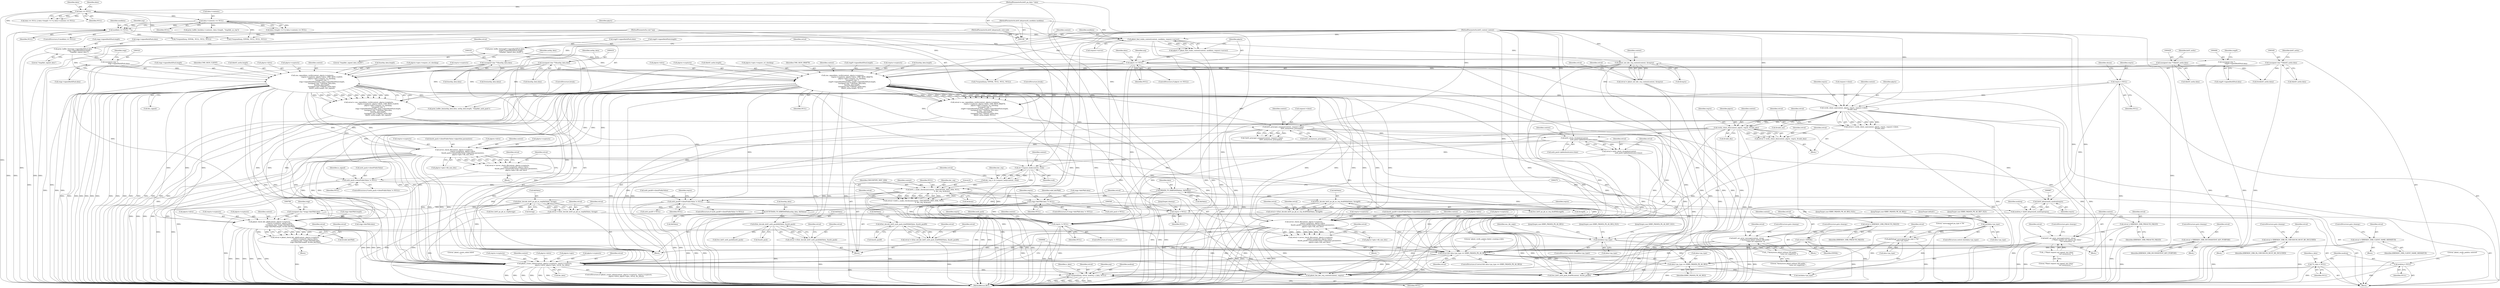 digraph "0_krb5_e3b5a5e5267818c97750b266df50b6a3d4649604_1@pointer" {
"1000947" [label="(Call,(*respond)(arg, retval, modreq, e_data, NULL))"];
"1000118" [label="(MethodParameterIn,void *arg)"];
"1000885" [label="(Call,pkinit_create_edata(context, plgctx->cryptoctx, reqctx->cryptoctx,\n                                plgctx->idctx, plgctx->opts, retval, &e_data))"];
"1000485" [label="(Call,verify_client_eku(context, plgctx, reqctx, &valid_eku))"];
"1000460" [label="(Call,verify_client_san(context, plgctx, reqctx, request->client,\n                                   &valid_san))"];
"1000388" [label="(Call,cms_signeddata_verify(context, plgctx->cryptoctx,\n                                       reqctx->cryptoctx, plgctx->idctx, CMS_SIGN_DRAFT9,\n                                       plgctx->opts->require_crl_checking,\n                                       (unsigned char *)\n                                       reqp9->signedAuthPack.data, reqp9->signedAuthPack.length,\n                                       (unsigned char **)&authp_data.data,\n                                       &authp_data.length,\n                                       (unsigned char **)&krb5_authz.data,\n                                       &krb5_authz.length, NULL))"];
"1000250" [label="(Call,pkinit_init_kdc_req_context(context, &reqctx))"];
"1000222" [label="(Call,pkinit_find_realm_context(context, moddata, request->server))"];
"1000109" [label="(MethodParameterIn,krb5_context context)"];
"1000209" [label="(Call,moddata == NULL)"];
"1000116" [label="(MethodParameterIn,krb5_kdcpreauth_moddata moddata)"];
"1000186" [label="(Call,data == NULL)"];
"1000113" [label="(MethodParameterIn,krb5_pa_data * data)"];
"1000195" [label="(Call,data->contents == NULL)"];
"1000405" [label="(Call,(unsigned char *)\n                                       reqp9->signedAuthPack.data)"];
"1000374" [label="(Call,print_buffer_bin(reqp9->signedAuthPack.data,\n                         reqp9->signedAuthPack.length,\n                         \"/tmp/kdc_signed_data_draft9\"))"];
"1000417" [label="(Call,(unsigned char **)&authp_data.data)"];
"1000427" [label="(Call,(unsigned char **)&krb5_authz.data)"];
"1000229" [label="(Call,plgctx == NULL)"];
"1000220" [label="(Call,plgctx = pkinit_find_realm_context(context, moddata, request->server))"];
"1000305" [label="(Call,cms_signeddata_verify(context, plgctx->cryptoctx,\n                                       reqctx->cryptoctx, plgctx->idctx, CMS_SIGN_CLIENT,\n                                       plgctx->opts->require_crl_checking,\n                                       (unsigned char *)\n                                       reqp->signedAuthPack.data, reqp->signedAuthPack.length,\n                                       (unsigned char **)&authp_data.data,\n                                       &authp_data.length,\n                                       (unsigned char **)&krb5_authz.data,\n                                       &krb5_authz.length, &is_signed))"];
"1000322" [label="(Call,(unsigned char *)\n                                       reqp->signedAuthPack.data)"];
"1000291" [label="(Call,print_buffer_bin(reqp->signedAuthPack.data,\n                         reqp->signedAuthPack.length,\n                         \"/tmp/kdc_signed_data\"))"];
"1000334" [label="(Call,(unsigned char **)&authp_data.data)"];
"1000344" [label="(Call,(unsigned char **)&krb5_authz.data)"];
"1000151" [label="(Call,reqctx = NULL)"];
"1000754" [label="(Call,pkinit_check_kdc_pkid(context, plgctx->cryptoctx,\n                                           reqctx->cryptoctx, plgctx->idctx,\n                                           (unsigned char *)reqp->kdcPkId.data,\n                                           reqp->kdcPkId.length, &valid_kdcPkId))"];
"1000631" [label="(Call,krb5_c_make_checksum(context, CKSUMTYPE_NIST_SHA, NULL,\n                                      0, der_req, &cksum))"];
"1000626" [label="(Call,cb->request_body(context, rock))"];
"1000561" [label="(Call,krb5_check_clockskew(context,\n                                      auth_pack->pkAuthenticator.ctime))"];
"1000509" [label="(Call,krb5_principal_compare(context, request->client,\n                                    krb5_anonymous_principal()))"];
"1000580" [label="(Call,server_check_dh(context, plgctx->cryptoctx,\n                                     reqctx->cryptoctx, plgctx->idctx,\n                                     &auth_pack->clientPublicValue->algorithm.parameters,\n                                     plgctx->opts->dh_min_bits))"];
"1000115" [label="(MethodParameterIn,krb5_kdcpreauth_rock rock)"];
"1000572" [label="(Call,auth_pack->clientPublicValue != NULL)"];
"1000624" [label="(Call,der_req = cb->request_body(context, rock))"];
"1000765" [label="(Call,(unsigned char *)reqp->kdcPkId.data)"];
"1000740" [label="(Call,reqp->kdcPkId.data != NULL)"];
"1000618" [label="(Call,krb5_set_error_message(context, retval,\n                                   _(\"Anonymous pkinit without DH public \"\n                                     \"value not supported.\")))"];
"1000615" [label="(Call,retval = KRB5KDC_ERR_PREAUTH_FAILED)"];
"1000621" [label="(Call,_(\"Anonymous pkinit without DH public \"\n                                     \"value not supported.\"))"];
"1000820" [label="(Call,server_check_dh(context, plgctx->cryptoctx,\n                                     reqctx->cryptoctx, plgctx->idctx,\n                                     &auth_pack9->clientPublicValue->algorithm.parameters,\n                                     plgctx->opts->dh_min_bits))"];
"1000519" [label="(Call,krb5_set_error_message(context, retval,\n                                   _(\"Pkinit request not signed, but client \"\n                                     \"not anonymous.\")))"];
"1000516" [label="(Call,retval = KRB5KDC_ERR_PREAUTH_FAILED)"];
"1000522" [label="(Call,_(\"Pkinit request not signed, but client \"\n                                     \"not anonymous.\"))"];
"1000874" [label="(Call,retval && data->pa_type == KRB5_PADATA_PK_AS_REQ)"];
"1000578" [label="(Call,retval = server_check_dh(context, plgctx->cryptoctx,\n                                     reqctx->cryptoctx, plgctx->idctx,\n                                     &auth_pack->clientPublicValue->algorithm.parameters,\n                                     plgctx->opts->dh_min_bits))"];
"1000629" [label="(Call,retval = krb5_c_make_checksum(context, CKSUMTYPE_NIST_SHA, NULL,\n                                      0, der_req, &cksum))"];
"1000559" [label="(Call,retval = krb5_check_clockskew(context,\n                                      auth_pack->pkAuthenticator.ctime))"];
"1000458" [label="(Call,retval = verify_client_san(context, plgctx, reqctx, request->client,\n                                   &valid_san))"];
"1000303" [label="(Call,retval = cms_signeddata_verify(context, plgctx->cryptoctx,\n                                       reqctx->cryptoctx, plgctx->idctx, CMS_SIGN_CLIENT,\n                                       plgctx->opts->require_crl_checking,\n                                       (unsigned char *)\n                                       reqp->signedAuthPack.data, reqp->signedAuthPack.length,\n                                       (unsigned char **)&authp_data.data,\n                                       &authp_data.length,\n                                       (unsigned char **)&krb5_authz.data,\n                                       &krb5_authz.length, &is_signed))"];
"1000752" [label="(Call,retval = pkinit_check_kdc_pkid(context, plgctx->cryptoctx,\n                                           reqctx->cryptoctx, plgctx->idctx,\n                                           (unsigned char *)reqp->kdcPkId.data,\n                                           reqp->kdcPkId.length, &valid_kdcPkId))"];
"1000501" [label="(Call,retval = KRB5KDC_ERR_INCONSISTENT_KEY_PURPOSE)"];
"1000546" [label="(Call,retval = k5int_decode_krb5_auth_pack(&k5data, &auth_pack))"];
"1000548" [label="(Call,k5int_decode_krb5_auth_pack(&k5data, &auth_pack))"];
"1000533" [label="(Call,OCTETDATA_TO_KRB5DATA(&authp_data, &k5data))"];
"1000363" [label="(Call,k5int_decode_krb5_pa_pk_as_req_draft9(&k5data, &reqp9))"];
"1000264" [label="(Call,PADATA_TO_KRB5DATA(data, &k5data))"];
"1000280" [label="(Call,k5int_decode_krb5_pa_pk_as_req(&k5data, &reqp))"];
"1000735" [label="(Call,retval = KRB5KDC_ERR_PA_CHECKSUM_MUST_BE_INCLUDED)"];
"1000278" [label="(Call,retval = k5int_decode_krb5_pa_pk_as_req(&k5data, &reqp))"];
"1000483" [label="(Call,retval = verify_client_eku(context, plgctx, reqctx, &valid_eku))"];
"1000445" [label="(Call,retval = EINVAL)"];
"1000798" [label="(Call,retval = k5int_decode_krb5_auth_pack_draft9(&k5data, &auth_pack9))"];
"1000800" [label="(Call,k5int_decode_krb5_auth_pack_draft9(&k5data, &auth_pack9))"];
"1000386" [label="(Call,retval = cms_signeddata_verify(context, plgctx->cryptoctx,\n                                       reqctx->cryptoctx, plgctx->idctx, CMS_SIGN_DRAFT9,\n                                       plgctx->opts->require_crl_checking,\n                                       (unsigned char *)\n                                       reqp9->signedAuthPack.data, reqp9->signedAuthPack.length,\n                                       (unsigned char **)&authp_data.data,\n                                       &authp_data.length,\n                                       (unsigned char **)&krb5_authz.data,\n                                       &krb5_authz.length, NULL))"];
"1000479" [label="(Call,retval = KRB5KDC_ERR_CLIENT_NAME_MISMATCH)"];
"1000818" [label="(Call,retval = server_check_dh(context, plgctx->cryptoctx,\n                                     reqctx->cryptoctx, plgctx->idctx,\n                                     &auth_pack9->clientPublicValue->algorithm.parameters,\n                                     plgctx->opts->dh_min_bits))"];
"1000361" [label="(Call,retval = k5int_decode_krb5_pa_pk_as_req_draft9(&k5data, &reqp9))"];
"1000248" [label="(Call,retval = pkinit_init_kdc_req_context(context, &reqctx))"];
"1000876" [label="(Call,data->pa_type == KRB5_PADATA_PK_AS_REQ)"];
"1000440" [label="(Call,pkiDebug(\"unrecognized pa_type = %d\n\", data->pa_type))"];
"1000269" [label="(Call,(int)data->pa_type)"];
"1000539" [label="(Call,(int)data->pa_type)"];
"1000864" [label="(Call,modreq = (krb5_kdcpreauth_modreq)reqctx)"];
"1000866" [label="(Call,(krb5_kdcpreauth_modreq)reqctx)"];
"1000179" [label="(Call,modreq = NULL)"];
"1000175" [label="(Call,**e_data = NULL)"];
"1000934" [label="(Call,reqctx != NULL)"];
"1000869" [label="(Call,reqctx = NULL)"];
"1000812" [label="(Call,auth_pack9->clientPublicValue != NULL)"];
"1000249" [label="(Identifier,retval)"];
"1000460" [label="(Call,verify_client_san(context, plgctx, reqctx, request->client,\n                                   &valid_san))"];
"1000516" [label="(Call,retval = KRB5KDC_ERR_PREAUTH_FAILED)"];
"1000265" [label="(Identifier,data)"];
"1000912" [label="(Call,free_krb5_pa_pk_as_req(&reqp))"];
"1000861" [label="(Identifier,enc_tkt_reply)"];
"1000181" [label="(Identifier,NULL)"];
"1000801" [label="(Call,&k5data)"];
"1000281" [label="(Call,&k5data)"];
"1000736" [label="(Identifier,retval)"];
"1000362" [label="(Identifier,retval)"];
"1000581" [label="(Identifier,context)"];
"1000777" [label="(Call,&valid_kdcPkId)"];
"1000741" [label="(Call,reqp->kdcPkId.data)"];
"1000759" [label="(Call,reqctx->cryptoctx)"];
"1000439" [label="(JumpTarget,default:)"];
"1000470" [label="(Identifier,retval)"];
"1000563" [label="(Call,auth_pack->pkAuthenticator.ctime)"];
"1000864" [label="(Call,modreq = (krb5_kdcpreauth_modreq)reqctx)"];
"1000278" [label="(Call,retval = k5int_decode_krb5_pa_pk_as_req(&k5data, &reqp))"];
"1000767" [label="(Call,reqp->kdcPkId.data)"];
"1000393" [label="(Call,reqctx->cryptoctx)"];
"1000222" [label="(Call,pkinit_find_realm_context(context, moddata, request->server))"];
"1000423" [label="(Call,&authp_data.length)"];
"1000780" [label="(Identifier,retval)"];
"1000947" [label="(Call,(*respond)(arg, retval, modreq, e_data, NULL))"];
"1000754" [label="(Call,pkinit_check_kdc_pkid(context, plgctx->cryptoctx,\n                                           reqctx->cryptoctx, plgctx->idctx,\n                                           (unsigned char *)reqp->kdcPkId.data,\n                                           reqp->kdcPkId.length, &valid_kdcPkId))"];
"1000828" [label="(Call,plgctx->idctx)"];
"1000813" [label="(Call,auth_pack9->clientPublicValue)"];
"1000480" [label="(Identifier,retval)"];
"1000252" [label="(Call,&reqctx)"];
"1000626" [label="(Call,cb->request_body(context, rock))"];
"1000109" [label="(MethodParameterIn,krb5_context context)"];
"1000940" [label="(Call,free_krb5_auth_pack(&auth_pack))"];
"1000877" [label="(Call,data->pa_type)"];
"1000896" [label="(Call,plgctx->opts)"];
"1000211" [label="(Identifier,NULL)"];
"1000518" [label="(Identifier,KRB5KDC_ERR_PREAUTH_FAILED)"];
"1000887" [label="(Call,plgctx->cryptoctx)"];
"1000489" [label="(Call,&valid_eku)"];
"1000929" [label="(Call,free(krb5_authz.data))"];
"1000548" [label="(Call,k5int_decode_krb5_auth_pack(&k5data, &auth_pack))"];
"1000185" [label="(Call,data == NULL || data->length <= 0 || data->contents == NULL)"];
"1000822" [label="(Call,plgctx->cryptoctx)"];
"1000615" [label="(Call,retval = KRB5KDC_ERR_PREAUTH_FAILED)"];
"1000340" [label="(Call,&authp_data.length)"];
"1000342" [label="(Identifier,authp_data)"];
"1000943" [label="(Call,free_krb5_auth_pack_draft9(context, &auth_pack9))"];
"1000425" [label="(Identifier,authp_data)"];
"1000622" [label="(Literal,\"Anonymous pkinit without DH public \"\n                                     \"value not supported.\")"];
"1000522" [label="(Call,_(\"Pkinit request not signed, but client \"\n                                     \"not anonymous.\"))"];
"1000357" [label="(JumpTarget,case KRB5_PADATA_PK_AS_REP_OLD:)"];
"1000214" [label="(Identifier,arg)"];
"1000618" [label="(Call,krb5_set_error_message(context, retval,\n                                   _(\"Anonymous pkinit without DH public \"\n                                     \"value not supported.\")))"];
"1000544" [label="(Block,)"];
"1000811" [label="(ControlStructure,if (auth_pack9->clientPublicValue != NULL))"];
"1000369" [label="(Identifier,retval)"];
"1000266" [label="(Call,&k5data)"];
"1000534" [label="(Call,&authp_data)"];
"1000936" [label="(Identifier,NULL)"];
"1000317" [label="(Call,plgctx->opts->require_crl_checking)"];
"1000115" [label="(MethodParameterIn,krb5_kdcpreauth_rock rock)"];
"1000953" [label="(MethodReturn,RET)"];
"1000883" [label="(Literal,\"pkinit_verify_padata failed: creating e-data\n\")"];
"1000627" [label="(Identifier,context)"];
"1000619" [label="(Identifier,context)"];
"1000396" [label="(Call,plgctx->idctx)"];
"1000390" [label="(Call,plgctx->cryptoctx)"];
"1000375" [label="(Call,reqp9->signedAuthPack.data)"];
"1000899" [label="(Identifier,retval)"];
"1000307" [label="(Call,plgctx->cryptoctx)"];
"1000774" [label="(Identifier,reqp)"];
"1000623" [label="(ControlStructure,goto cleanup;)"];
"1000475" [label="(Block,)"];
"1000310" [label="(Call,reqctx->cryptoctx)"];
"1000448" [label="(ControlStructure,goto cleanup;)"];
"1000582" [label="(Call,plgctx->cryptoctx)"];
"1000539" [label="(Call,(int)data->pa_type)"];
"1000752" [label="(Call,retval = pkinit_check_kdc_pkid(context, plgctx->cryptoctx,\n                                           reqctx->cryptoctx, plgctx->idctx,\n                                           (unsigned char *)reqp->kdcPkId.data,\n                                           reqp->kdcPkId.length, &valid_kdcPkId))"];
"1000577" [label="(Block,)"];
"1000486" [label="(Identifier,context)"];
"1000186" [label="(Call,data == NULL)"];
"1000746" [label="(Identifier,NULL)"];
"1000599" [label="(Call,plgctx->opts->dh_min_bits)"];
"1000346" [label="(Call,&krb5_authz.data)"];
"1000374" [label="(Call,print_buffer_bin(reqp9->signedAuthPack.data,\n                         reqp9->signedAuthPack.length,\n                         \"/tmp/kdc_signed_data_draft9\"))"];
"1000255" [label="(Identifier,retval)"];
"1000934" [label="(Call,reqctx != NULL)"];
"1000825" [label="(Call,reqctx->cryptoctx)"];
"1000458" [label="(Call,retval = verify_client_san(context, plgctx, reqctx, request->client,\n                                   &valid_san))"];
"1000488" [label="(Identifier,reqctx)"];
"1000739" [label="(ControlStructure,if (reqp->kdcPkId.data != NULL))"];
"1000935" [label="(Identifier,reqctx)"];
"1000951" [label="(Identifier,e_data)"];
"1000942" [label="(Identifier,auth_pack)"];
"1000336" [label="(Call,&authp_data.data)"];
"1000789" [label="(Identifier,reqctx)"];
"1000560" [label="(Identifier,retval)"];
"1000554" [label="(Identifier,retval)"];
"1000192" [label="(Identifier,data)"];
"1000508" [label="(Call,!krb5_principal_compare(context, request->client,\n                                    krb5_anonymous_principal()))"];
"1000559" [label="(Call,retval = krb5_check_clockskew(context,\n                                      auth_pack->pkAuthenticator.ctime))"];
"1000937" [label="(Call,pkinit_fini_kdc_req_context(context, reqctx))"];
"1000189" [label="(Call,data->length <= 0 || data->contents == NULL)"];
"1000579" [label="(Identifier,retval)"];
"1000352" [label="(Identifier,krb5_authz)"];
"1000852" [label="(Identifier,reqctx)"];
"1000750" [label="(Identifier,valid_kdcPkId)"];
"1000485" [label="(Call,verify_client_eku(context, plgctx, reqctx, &valid_eku))"];
"1000580" [label="(Call,server_check_dh(context, plgctx->cryptoctx,\n                                     reqctx->cryptoctx, plgctx->idctx,\n                                     &auth_pack->clientPublicValue->algorithm.parameters,\n                                     plgctx->opts->dh_min_bits))"];
"1000196" [label="(Call,data->contents)"];
"1000363" [label="(Call,k5int_decode_krb5_pa_pk_as_req_draft9(&k5data, &reqp9))"];
"1000798" [label="(Call,retval = k5int_decode_krb5_auth_pack_draft9(&k5data, &auth_pack9))"];
"1000153" [label="(Identifier,NULL)"];
"1000874" [label="(Call,retval && data->pa_type == KRB5_PADATA_PK_AS_REQ)"];
"1000461" [label="(Identifier,context)"];
"1000429" [label="(Call,&krb5_authz.data)"];
"1000484" [label="(Identifier,retval)"];
"1000113" [label="(MethodParameterIn,krb5_pa_data * data)"];
"1000302" [label="(Literal,\"/tmp/kdc_signed_data\")"];
"1000831" [label="(Call,&auth_pack9->clientPublicValue->algorithm.parameters)"];
"1000492" [label="(Identifier,retval)"];
"1000354" [label="(Call,&is_signed)"];
"1000199" [label="(Identifier,NULL)"];
"1000572" [label="(Call,auth_pack->clientPublicValue != NULL)"];
"1000737" [label="(Identifier,KRB5KDC_ERR_PA_CHECKSUM_MUST_BE_INCLUDED)"];
"1000497" [label="(Block,)"];
"1000855" [label="(Call,auth_pack9 = NULL)"];
"1000520" [label="(Identifier,context)"];
"1000903" [label="(Literal,\"pkinit_create_edata failed\n\")"];
"1000765" [label="(Call,(unsigned char *)reqp->kdcPkId.data)"];
"1000799" [label="(Identifier,retval)"];
"1000264" [label="(Call,PADATA_TO_KRB5DATA(data, &k5data))"];
"1000268" [label="(ControlStructure,switch ((int)data->pa_type))"];
"1000224" [label="(Identifier,moddata)"];
"1000233" [label="(Call,(*respond)(arg, EINVAL, NULL, NULL, NULL))"];
"1000329" [label="(Call,reqp->signedAuthPack.length)"];
"1000304" [label="(Identifier,retval)"];
"1000803" [label="(Call,&auth_pack9)"];
"1000467" [label="(Call,&valid_san)"];
"1000248" [label="(Call,retval = pkinit_init_kdc_req_context(context, &reqctx))"];
"1000250" [label="(Call,pkinit_init_kdc_req_context(context, &reqctx))"];
"1000385" [label="(Literal,\"/tmp/kdc_signed_data_draft9\")"];
"1000180" [label="(Identifier,modreq)"];
"1000433" [label="(Call,&krb5_authz.length)"];
"1000866" [label="(Call,(krb5_kdcpreauth_modreq)reqctx)"];
"1000613" [label="(Identifier,is_signed)"];
"1000501" [label="(Call,retval = KRB5KDC_ERR_INCONSISTENT_KEY_PURPOSE)"];
"1000949" [label="(Identifier,retval)"];
"1000545" [label="(JumpTarget,case KRB5_PADATA_PK_AS_REQ:)"];
"1000620" [label="(Identifier,retval)"];
"1000578" [label="(Call,retval = server_check_dh(context, plgctx->cryptoctx,\n                                     reqctx->cryptoctx, plgctx->idctx,\n                                     &auth_pack->clientPublicValue->algorithm.parameters,\n                                     plgctx->opts->dh_min_bits))"];
"1000876" [label="(Call,data->pa_type == KRB5_PADATA_PK_AS_REQ)"];
"1000440" [label="(Call,pkiDebug(\"unrecognized pa_type = %d\n\", data->pa_type))"];
"1000438" [label="(ControlStructure,break;)"];
"1000868" [label="(Identifier,reqctx)"];
"1000242" [label="(Identifier,data)"];
"1000386" [label="(Call,retval = cms_signeddata_verify(context, plgctx->cryptoctx,\n                                       reqctx->cryptoctx, plgctx->idctx, CMS_SIGN_DRAFT9,\n                                       plgctx->opts->require_crl_checking,\n                                       (unsigned char *)\n                                       reqp9->signedAuthPack.data, reqp9->signedAuthPack.length,\n                                       (unsigned char **)&authp_data.data,\n                                       &authp_data.length,\n                                       (unsigned char **)&krb5_authz.data,\n                                       &krb5_authz.length, NULL))"];
"1000417" [label="(Call,(unsigned char **)&authp_data.data)"];
"1000617" [label="(Identifier,KRB5KDC_ERR_PREAUTH_FAILED)"];
"1000614" [label="(Block,)"];
"1000419" [label="(Call,&authp_data.data)"];
"1000884" [label="(ControlStructure,if (pkinit_create_edata(context, plgctx->cryptoctx, reqctx->cryptoctx,\n                                plgctx->idctx, plgctx->opts, retval, &e_data)))"];
"1000756" [label="(Call,plgctx->cryptoctx)"];
"1000331" [label="(Identifier,reqp)"];
"1000116" [label="(MethodParameterIn,krb5_kdcpreauth_moddata moddata)"];
"1000797" [label="(JumpTarget,case KRB5_PADATA_PK_AS_REQ_OLD:)"];
"1000821" [label="(Identifier,context)"];
"1000753" [label="(Identifier,retval)"];
"1000820" [label="(Call,server_check_dh(context, plgctx->cryptoctx,\n                                     reqctx->cryptoctx, plgctx->idctx,\n                                     &auth_pack9->clientPublicValue->algorithm.parameters,\n                                     plgctx->opts->dh_min_bits))"];
"1000442" [label="(Call,data->pa_type)"];
"1000800" [label="(Call,k5int_decode_krb5_auth_pack_draft9(&k5data, &auth_pack9))"];
"1000213" [label="(Call,(*respond)(arg, EINVAL, NULL, NULL, NULL))"];
"1000435" [label="(Identifier,krb5_authz)"];
"1000933" [label="(ControlStructure,if (reqctx != NULL))"];
"1000251" [label="(Identifier,context)"];
"1000179" [label="(Call,modreq = NULL)"];
"1000279" [label="(Identifier,retval)"];
"1000483" [label="(Call,retval = verify_client_eku(context, plgctx, reqctx, &valid_eku))"];
"1000871" [label="(Identifier,NULL)"];
"1000806" [label="(Identifier,retval)"];
"1000503" [label="(Identifier,KRB5KDC_ERR_INCONSISTENT_KEY_PURPOSE)"];
"1000870" [label="(Identifier,reqctx)"];
"1000322" [label="(Call,(unsigned char *)\n                                       reqp->signedAuthPack.data)"];
"1000462" [label="(Identifier,plgctx)"];
"1000487" [label="(Identifier,plgctx)"];
"1000624" [label="(Call,der_req = cb->request_body(context, rock))"];
"1000269" [label="(Call,(int)data->pa_type)"];
"1000525" [label="(Call,print_buffer_bin(authp_data.data, authp_data.length, \"/tmp/kdc_auth_pack\"))"];
"1000297" [label="(Call,reqp->signedAuthPack.length)"];
"1000457" [label="(Block,)"];
"1000292" [label="(Call,reqp->signedAuthPack.data)"];
"1000536" [label="(Call,&k5data)"];
"1000502" [label="(Identifier,retval)"];
"1000629" [label="(Call,retval = krb5_c_make_checksum(context, CKSUMTYPE_NIST_SHA, NULL,\n                                      0, der_req, &cksum))"];
"1000223" [label="(Identifier,context)"];
"1000865" [label="(Identifier,modreq)"];
"1000291" [label="(Call,print_buffer_bin(reqp->signedAuthPack.data,\n                         reqp->signedAuthPack.length,\n                         \"/tmp/kdc_signed_data\"))"];
"1000316" [label="(Identifier,CMS_SIGN_CLIENT)"];
"1000187" [label="(Identifier,data)"];
"1000573" [label="(Call,auth_pack->clientPublicValue)"];
"1000414" [label="(Identifier,reqp9)"];
"1000562" [label="(Identifier,context)"];
"1000514" [label="(Call,krb5_anonymous_principal())"];
"1000344" [label="(Call,(unsigned char **)&krb5_authz.data)"];
"1000561" [label="(Call,krb5_check_clockskew(context,\n                                      auth_pack->pkAuthenticator.ctime))"];
"1000350" [label="(Call,&krb5_authz.length)"];
"1000400" [label="(Call,plgctx->opts->require_crl_checking)"];
"1000303" [label="(Call,retval = cms_signeddata_verify(context, plgctx->cryptoctx,\n                                       reqctx->cryptoctx, plgctx->idctx, CMS_SIGN_CLIENT,\n                                       plgctx->opts->require_crl_checking,\n                                       (unsigned char *)\n                                       reqp->signedAuthPack.data, reqp->signedAuthPack.length,\n                                       (unsigned char **)&authp_data.data,\n                                       &authp_data.length,\n                                       (unsigned char **)&krb5_authz.data,\n                                       &krb5_authz.length, &is_signed))"];
"1000221" [label="(Identifier,plgctx)"];
"1000817" [label="(Block,)"];
"1000177" [label="(Identifier,NULL)"];
"1000637" [label="(Call,&cksum)"];
"1000509" [label="(Call,krb5_principal_compare(context, request->client,\n                                    krb5_anonymous_principal()))"];
"1000738" [label="(ControlStructure,goto cleanup;)"];
"1000208" [label="(ControlStructure,if (moddata == NULL))"];
"1000818" [label="(Call,retval = server_check_dh(context, plgctx->cryptoctx,\n                                     reqctx->cryptoctx, plgctx->idctx,\n                                     &auth_pack9->clientPublicValue->algorithm.parameters,\n                                     plgctx->opts->dh_min_bits))"];
"1000885" [label="(Call,pkinit_create_edata(context, plgctx->cryptoctx, reqctx->cryptoctx,\n                                plgctx->idctx, plgctx->opts, retval, &e_data))"];
"1000324" [label="(Call,reqp->signedAuthPack.data)"];
"1000463" [label="(Identifier,reqctx)"];
"1000459" [label="(Identifier,retval)"];
"1000437" [label="(Identifier,NULL)"];
"1000616" [label="(Identifier,retval)"];
"1000585" [label="(Call,reqctx->cryptoctx)"];
"1000274" [label="(Block,)"];
"1000605" [label="(Identifier,retval)"];
"1000151" [label="(Call,reqctx = NULL)"];
"1000630" [label="(Identifier,retval)"];
"1000925" [label="(Call,free(authp_data.data))"];
"1000755" [label="(Identifier,context)"];
"1000366" [label="(Call,&reqp9)"];
"1000118" [label="(MethodParameterIn,void *arg)"];
"1000948" [label="(Identifier,arg)"];
"1000446" [label="(Identifier,retval)"];
"1000334" [label="(Call,(unsigned char **)&authp_data.data)"];
"1000510" [label="(Identifier,context)"];
"1000952" [label="(Identifier,NULL)"];
"1000515" [label="(Block,)"];
"1000890" [label="(Call,reqctx->cryptoctx)"];
"1000674" [label="(Block,)"];
"1000405" [label="(Call,(unsigned char *)\n                                       reqp9->signedAuthPack.data)"];
"1000886" [label="(Identifier,context)"];
"1000464" [label="(Call,request->client)"];
"1000541" [label="(Call,data->pa_type)"];
"1000576" [label="(Identifier,NULL)"];
"1000183" [label="(Literal,\"pkinit_verify_padata: entered!\n\")"];
"1000839" [label="(Call,plgctx->opts->dh_min_bits)"];
"1000640" [label="(Identifier,retval)"];
"1000569" [label="(Identifier,retval)"];
"1000234" [label="(Identifier,arg)"];
"1000364" [label="(Call,&k5data)"];
"1000271" [label="(Call,data->pa_type)"];
"1000869" [label="(Call,reqctx = NULL)"];
"1000816" [label="(Identifier,NULL)"];
"1000900" [label="(Call,&e_data)"];
"1000225" [label="(Call,request->server)"];
"1000517" [label="(Identifier,retval)"];
"1000188" [label="(Identifier,NULL)"];
"1000447" [label="(Identifier,EINVAL)"];
"1000950" [label="(Identifier,modreq)"];
"1000628" [label="(Identifier,rock)"];
"1000819" [label="(Identifier,retval)"];
"1000546" [label="(Call,retval = k5int_decode_krb5_auth_pack(&k5data, &auth_pack))"];
"1000571" [label="(ControlStructure,if (auth_pack->clientPublicValue != NULL))"];
"1000201" [label="(Call,(*respond)(arg, EINVAL, NULL, NULL, NULL))"];
"1000407" [label="(Call,reqp9->signedAuthPack.data)"];
"1000551" [label="(Call,&auth_pack)"];
"1000283" [label="(Call,&reqp)"];
"1000286" [label="(Identifier,retval)"];
"1000872" [label="(JumpTarget,cleanup:)"];
"1000504" [label="(ControlStructure,goto cleanup;)"];
"1000240" [label="(Call,print_buffer_bin(data->contents, data->length, \"/tmp/kdc_as_req\"))"];
"1000119" [label="(Block,)"];
"1000938" [label="(Identifier,context)"];
"1000633" [label="(Identifier,CKSUMTYPE_NIST_SHA)"];
"1000445" [label="(Call,retval = EINVAL)"];
"1000175" [label="(Call,**e_data = NULL)"];
"1000305" [label="(Call,cms_signeddata_verify(context, plgctx->cryptoctx,\n                                       reqctx->cryptoctx, plgctx->idctx, CMS_SIGN_CLIENT,\n                                       plgctx->opts->require_crl_checking,\n                                       (unsigned char *)\n                                       reqp->signedAuthPack.data, reqp->signedAuthPack.length,\n                                       (unsigned char **)&authp_data.data,\n                                       &authp_data.length,\n                                       (unsigned char **)&krb5_authz.data,\n                                       &krb5_authz.length, &is_signed))"];
"1000388" [label="(Call,cms_signeddata_verify(context, plgctx->cryptoctx,\n                                       reqctx->cryptoctx, plgctx->idctx, CMS_SIGN_DRAFT9,\n                                       plgctx->opts->require_crl_checking,\n                                       (unsigned char *)\n                                       reqp9->signedAuthPack.data, reqp9->signedAuthPack.length,\n                                       (unsigned char **)&authp_data.data,\n                                       &authp_data.length,\n                                       (unsigned char **)&krb5_authz.data,\n                                       &krb5_authz.length, NULL))"];
"1000875" [label="(Identifier,retval)"];
"1000230" [label="(Identifier,plgctx)"];
"1000229" [label="(Call,plgctx == NULL)"];
"1000533" [label="(Call,OCTETDATA_TO_KRB5DATA(&authp_data, &k5data))"];
"1000387" [label="(Identifier,retval)"];
"1000632" [label="(Identifier,context)"];
"1000156" [label="(Identifier,cksum)"];
"1000591" [label="(Call,&auth_pack->clientPublicValue->algorithm.parameters)"];
"1000634" [label="(Identifier,NULL)"];
"1000210" [label="(Identifier,moddata)"];
"1000427" [label="(Call,(unsigned char **)&krb5_authz.data)"];
"1000905" [label="(Call,(int)data->pa_type)"];
"1000209" [label="(Call,moddata == NULL)"];
"1000588" [label="(Call,plgctx->idctx)"];
"1000524" [label="(ControlStructure,goto cleanup;)"];
"1000796" [label="(JumpTarget,case KRB5_PADATA_PK_AS_REP_OLD:)"];
"1000356" [label="(ControlStructure,break;)"];
"1000549" [label="(Call,&k5data)"];
"1000735" [label="(Call,retval = KRB5KDC_ERR_PA_CHECKSUM_MUST_BE_INCLUDED)"];
"1000845" [label="(Identifier,retval)"];
"1000399" [label="(Identifier,CMS_SIGN_DRAFT9)"];
"1000893" [label="(Call,plgctx->idctx)"];
"1000631" [label="(Call,krb5_c_make_checksum(context, CKSUMTYPE_NIST_SHA, NULL,\n                                      0, der_req, &cksum))"];
"1000772" [label="(Call,reqp->kdcPkId.length)"];
"1000195" [label="(Call,data->contents == NULL)"];
"1000511" [label="(Call,request->client)"];
"1000740" [label="(Call,reqp->kdcPkId.data != NULL)"];
"1000481" [label="(Identifier,KRB5KDC_ERR_CLIENT_NAME_MISMATCH)"];
"1000519" [label="(Call,krb5_set_error_message(context, retval,\n                                   _(\"Pkinit request not signed, but client \"\n                                     \"not anonymous.\")))"];
"1000358" [label="(JumpTarget,case KRB5_PADATA_PK_AS_REQ_OLD:)"];
"1000792" [label="(Call,auth_pack = NULL)"];
"1000538" [label="(ControlStructure,switch ((int)data->pa_type))"];
"1000280" [label="(Call,k5int_decode_krb5_pa_pk_as_req(&k5data, &reqp))"];
"1000482" [label="(ControlStructure,goto cleanup;)"];
"1000636" [label="(Identifier,der_req)"];
"1000523" [label="(Literal,\"Pkinit request not signed, but client \"\n                                     \"not anonymous.\")"];
"1000479" [label="(Call,retval = KRB5KDC_ERR_CLIENT_NAME_MISMATCH)"];
"1000313" [label="(Call,plgctx->idctx)"];
"1000361" [label="(Call,retval = k5int_decode_krb5_pa_pk_as_req_draft9(&k5data, &reqp9))"];
"1000228" [label="(ControlStructure,if (plgctx == NULL))"];
"1000389" [label="(Identifier,context)"];
"1000621" [label="(Call,_(\"Anonymous pkinit without DH public \"\n                                     \"value not supported.\"))"];
"1000922" [label="(Call,free_krb5_pa_pk_as_req_draft9(&reqp9))"];
"1000547" [label="(Identifier,retval)"];
"1000762" [label="(Call,plgctx->idctx)"];
"1000812" [label="(Call,auth_pack9->clientPublicValue != NULL)"];
"1000747" [label="(Block,)"];
"1000380" [label="(Call,reqp9->signedAuthPack.length)"];
"1000306" [label="(Identifier,context)"];
"1000880" [label="(Identifier,KRB5_PADATA_PK_AS_REQ)"];
"1000176" [label="(Identifier,e_data)"];
"1000275" [label="(JumpTarget,case KRB5_PADATA_PK_AS_REQ:)"];
"1000152" [label="(Identifier,reqctx)"];
"1000625" [label="(Identifier,der_req)"];
"1000521" [label="(Identifier,retval)"];
"1000873" [label="(ControlStructure,if (retval && data->pa_type == KRB5_PADATA_PK_AS_REQ))"];
"1000220" [label="(Call,plgctx = pkinit_find_realm_context(context, moddata, request->server))"];
"1000441" [label="(Literal,\"unrecognized pa_type = %d\n\")"];
"1000635" [label="(Literal,0)"];
"1000231" [label="(Identifier,NULL)"];
"1000412" [label="(Call,reqp9->signedAuthPack.length)"];
"1000947" -> "1000119"  [label="AST: "];
"1000947" -> "1000952"  [label="CFG: "];
"1000948" -> "1000947"  [label="AST: "];
"1000949" -> "1000947"  [label="AST: "];
"1000950" -> "1000947"  [label="AST: "];
"1000951" -> "1000947"  [label="AST: "];
"1000952" -> "1000947"  [label="AST: "];
"1000953" -> "1000947"  [label="CFG: "];
"1000947" -> "1000953"  [label="DDG: "];
"1000947" -> "1000953"  [label="DDG: "];
"1000947" -> "1000953"  [label="DDG: "];
"1000947" -> "1000953"  [label="DDG: "];
"1000947" -> "1000953"  [label="DDG: "];
"1000947" -> "1000953"  [label="DDG: "];
"1000118" -> "1000947"  [label="DDG: "];
"1000885" -> "1000947"  [label="DDG: "];
"1000874" -> "1000947"  [label="DDG: "];
"1000864" -> "1000947"  [label="DDG: "];
"1000179" -> "1000947"  [label="DDG: "];
"1000175" -> "1000947"  [label="DDG: "];
"1000934" -> "1000947"  [label="DDG: "];
"1000118" -> "1000108"  [label="AST: "];
"1000118" -> "1000953"  [label="DDG: "];
"1000118" -> "1000201"  [label="DDG: "];
"1000118" -> "1000213"  [label="DDG: "];
"1000118" -> "1000233"  [label="DDG: "];
"1000885" -> "1000884"  [label="AST: "];
"1000885" -> "1000900"  [label="CFG: "];
"1000886" -> "1000885"  [label="AST: "];
"1000887" -> "1000885"  [label="AST: "];
"1000890" -> "1000885"  [label="AST: "];
"1000893" -> "1000885"  [label="AST: "];
"1000896" -> "1000885"  [label="AST: "];
"1000899" -> "1000885"  [label="AST: "];
"1000900" -> "1000885"  [label="AST: "];
"1000903" -> "1000885"  [label="CFG: "];
"1000906" -> "1000885"  [label="CFG: "];
"1000885" -> "1000953"  [label="DDG: "];
"1000885" -> "1000953"  [label="DDG: "];
"1000885" -> "1000953"  [label="DDG: "];
"1000885" -> "1000953"  [label="DDG: "];
"1000885" -> "1000953"  [label="DDG: "];
"1000885" -> "1000953"  [label="DDG: "];
"1000485" -> "1000885"  [label="DDG: "];
"1000460" -> "1000885"  [label="DDG: "];
"1000250" -> "1000885"  [label="DDG: "];
"1000754" -> "1000885"  [label="DDG: "];
"1000754" -> "1000885"  [label="DDG: "];
"1000754" -> "1000885"  [label="DDG: "];
"1000754" -> "1000885"  [label="DDG: "];
"1000305" -> "1000885"  [label="DDG: "];
"1000305" -> "1000885"  [label="DDG: "];
"1000305" -> "1000885"  [label="DDG: "];
"1000305" -> "1000885"  [label="DDG: "];
"1000580" -> "1000885"  [label="DDG: "];
"1000580" -> "1000885"  [label="DDG: "];
"1000580" -> "1000885"  [label="DDG: "];
"1000580" -> "1000885"  [label="DDG: "];
"1000618" -> "1000885"  [label="DDG: "];
"1000509" -> "1000885"  [label="DDG: "];
"1000820" -> "1000885"  [label="DDG: "];
"1000820" -> "1000885"  [label="DDG: "];
"1000820" -> "1000885"  [label="DDG: "];
"1000820" -> "1000885"  [label="DDG: "];
"1000519" -> "1000885"  [label="DDG: "];
"1000388" -> "1000885"  [label="DDG: "];
"1000388" -> "1000885"  [label="DDG: "];
"1000388" -> "1000885"  [label="DDG: "];
"1000388" -> "1000885"  [label="DDG: "];
"1000561" -> "1000885"  [label="DDG: "];
"1000631" -> "1000885"  [label="DDG: "];
"1000109" -> "1000885"  [label="DDG: "];
"1000874" -> "1000885"  [label="DDG: "];
"1000885" -> "1000937"  [label="DDG: "];
"1000885" -> "1000943"  [label="DDG: "];
"1000485" -> "1000483"  [label="AST: "];
"1000485" -> "1000489"  [label="CFG: "];
"1000486" -> "1000485"  [label="AST: "];
"1000487" -> "1000485"  [label="AST: "];
"1000488" -> "1000485"  [label="AST: "];
"1000489" -> "1000485"  [label="AST: "];
"1000483" -> "1000485"  [label="CFG: "];
"1000485" -> "1000953"  [label="DDG: "];
"1000485" -> "1000953"  [label="DDG: "];
"1000485" -> "1000483"  [label="DDG: "];
"1000485" -> "1000483"  [label="DDG: "];
"1000485" -> "1000483"  [label="DDG: "];
"1000485" -> "1000483"  [label="DDG: "];
"1000460" -> "1000485"  [label="DDG: "];
"1000460" -> "1000485"  [label="DDG: "];
"1000460" -> "1000485"  [label="DDG: "];
"1000109" -> "1000485"  [label="DDG: "];
"1000485" -> "1000561"  [label="DDG: "];
"1000485" -> "1000820"  [label="DDG: "];
"1000485" -> "1000866"  [label="DDG: "];
"1000485" -> "1000934"  [label="DDG: "];
"1000485" -> "1000937"  [label="DDG: "];
"1000485" -> "1000943"  [label="DDG: "];
"1000460" -> "1000458"  [label="AST: "];
"1000460" -> "1000467"  [label="CFG: "];
"1000461" -> "1000460"  [label="AST: "];
"1000462" -> "1000460"  [label="AST: "];
"1000463" -> "1000460"  [label="AST: "];
"1000464" -> "1000460"  [label="AST: "];
"1000467" -> "1000460"  [label="AST: "];
"1000458" -> "1000460"  [label="CFG: "];
"1000460" -> "1000953"  [label="DDG: "];
"1000460" -> "1000953"  [label="DDG: "];
"1000460" -> "1000953"  [label="DDG: "];
"1000460" -> "1000458"  [label="DDG: "];
"1000460" -> "1000458"  [label="DDG: "];
"1000460" -> "1000458"  [label="DDG: "];
"1000460" -> "1000458"  [label="DDG: "];
"1000460" -> "1000458"  [label="DDG: "];
"1000388" -> "1000460"  [label="DDG: "];
"1000305" -> "1000460"  [label="DDG: "];
"1000109" -> "1000460"  [label="DDG: "];
"1000229" -> "1000460"  [label="DDG: "];
"1000151" -> "1000460"  [label="DDG: "];
"1000460" -> "1000934"  [label="DDG: "];
"1000460" -> "1000937"  [label="DDG: "];
"1000460" -> "1000943"  [label="DDG: "];
"1000388" -> "1000386"  [label="AST: "];
"1000388" -> "1000437"  [label="CFG: "];
"1000389" -> "1000388"  [label="AST: "];
"1000390" -> "1000388"  [label="AST: "];
"1000393" -> "1000388"  [label="AST: "];
"1000396" -> "1000388"  [label="AST: "];
"1000399" -> "1000388"  [label="AST: "];
"1000400" -> "1000388"  [label="AST: "];
"1000405" -> "1000388"  [label="AST: "];
"1000412" -> "1000388"  [label="AST: "];
"1000417" -> "1000388"  [label="AST: "];
"1000423" -> "1000388"  [label="AST: "];
"1000427" -> "1000388"  [label="AST: "];
"1000433" -> "1000388"  [label="AST: "];
"1000437" -> "1000388"  [label="AST: "];
"1000386" -> "1000388"  [label="CFG: "];
"1000388" -> "1000953"  [label="DDG: "];
"1000388" -> "1000953"  [label="DDG: "];
"1000388" -> "1000953"  [label="DDG: "];
"1000388" -> "1000953"  [label="DDG: "];
"1000388" -> "1000953"  [label="DDG: "];
"1000388" -> "1000953"  [label="DDG: "];
"1000388" -> "1000953"  [label="DDG: "];
"1000388" -> "1000953"  [label="DDG: "];
"1000388" -> "1000953"  [label="DDG: "];
"1000388" -> "1000953"  [label="DDG: "];
"1000388" -> "1000953"  [label="DDG: "];
"1000388" -> "1000386"  [label="DDG: "];
"1000388" -> "1000386"  [label="DDG: "];
"1000388" -> "1000386"  [label="DDG: "];
"1000388" -> "1000386"  [label="DDG: "];
"1000388" -> "1000386"  [label="DDG: "];
"1000388" -> "1000386"  [label="DDG: "];
"1000388" -> "1000386"  [label="DDG: "];
"1000388" -> "1000386"  [label="DDG: "];
"1000388" -> "1000386"  [label="DDG: "];
"1000388" -> "1000386"  [label="DDG: "];
"1000388" -> "1000386"  [label="DDG: "];
"1000388" -> "1000386"  [label="DDG: "];
"1000388" -> "1000386"  [label="DDG: "];
"1000250" -> "1000388"  [label="DDG: "];
"1000109" -> "1000388"  [label="DDG: "];
"1000405" -> "1000388"  [label="DDG: "];
"1000374" -> "1000388"  [label="DDG: "];
"1000417" -> "1000388"  [label="DDG: "];
"1000427" -> "1000388"  [label="DDG: "];
"1000229" -> "1000388"  [label="DDG: "];
"1000388" -> "1000509"  [label="DDG: "];
"1000388" -> "1000525"  [label="DDG: "];
"1000388" -> "1000572"  [label="DDG: "];
"1000388" -> "1000580"  [label="DDG: "];
"1000388" -> "1000580"  [label="DDG: "];
"1000388" -> "1000580"  [label="DDG: "];
"1000388" -> "1000754"  [label="DDG: "];
"1000388" -> "1000754"  [label="DDG: "];
"1000388" -> "1000754"  [label="DDG: "];
"1000388" -> "1000812"  [label="DDG: "];
"1000388" -> "1000820"  [label="DDG: "];
"1000388" -> "1000820"  [label="DDG: "];
"1000388" -> "1000820"  [label="DDG: "];
"1000388" -> "1000869"  [label="DDG: "];
"1000388" -> "1000934"  [label="DDG: "];
"1000388" -> "1000937"  [label="DDG: "];
"1000388" -> "1000943"  [label="DDG: "];
"1000250" -> "1000248"  [label="AST: "];
"1000250" -> "1000252"  [label="CFG: "];
"1000251" -> "1000250"  [label="AST: "];
"1000252" -> "1000250"  [label="AST: "];
"1000248" -> "1000250"  [label="CFG: "];
"1000250" -> "1000953"  [label="DDG: "];
"1000250" -> "1000248"  [label="DDG: "];
"1000250" -> "1000248"  [label="DDG: "];
"1000222" -> "1000250"  [label="DDG: "];
"1000109" -> "1000250"  [label="DDG: "];
"1000250" -> "1000305"  [label="DDG: "];
"1000250" -> "1000937"  [label="DDG: "];
"1000250" -> "1000943"  [label="DDG: "];
"1000222" -> "1000220"  [label="AST: "];
"1000222" -> "1000225"  [label="CFG: "];
"1000223" -> "1000222"  [label="AST: "];
"1000224" -> "1000222"  [label="AST: "];
"1000225" -> "1000222"  [label="AST: "];
"1000220" -> "1000222"  [label="CFG: "];
"1000222" -> "1000953"  [label="DDG: "];
"1000222" -> "1000953"  [label="DDG: "];
"1000222" -> "1000953"  [label="DDG: "];
"1000222" -> "1000220"  [label="DDG: "];
"1000222" -> "1000220"  [label="DDG: "];
"1000222" -> "1000220"  [label="DDG: "];
"1000109" -> "1000222"  [label="DDG: "];
"1000209" -> "1000222"  [label="DDG: "];
"1000116" -> "1000222"  [label="DDG: "];
"1000109" -> "1000108"  [label="AST: "];
"1000109" -> "1000953"  [label="DDG: "];
"1000109" -> "1000305"  [label="DDG: "];
"1000109" -> "1000509"  [label="DDG: "];
"1000109" -> "1000519"  [label="DDG: "];
"1000109" -> "1000561"  [label="DDG: "];
"1000109" -> "1000580"  [label="DDG: "];
"1000109" -> "1000618"  [label="DDG: "];
"1000109" -> "1000626"  [label="DDG: "];
"1000109" -> "1000631"  [label="DDG: "];
"1000109" -> "1000754"  [label="DDG: "];
"1000109" -> "1000820"  [label="DDG: "];
"1000109" -> "1000937"  [label="DDG: "];
"1000109" -> "1000943"  [label="DDG: "];
"1000209" -> "1000208"  [label="AST: "];
"1000209" -> "1000211"  [label="CFG: "];
"1000210" -> "1000209"  [label="AST: "];
"1000211" -> "1000209"  [label="AST: "];
"1000214" -> "1000209"  [label="CFG: "];
"1000221" -> "1000209"  [label="CFG: "];
"1000209" -> "1000953"  [label="DDG: "];
"1000209" -> "1000953"  [label="DDG: "];
"1000116" -> "1000209"  [label="DDG: "];
"1000186" -> "1000209"  [label="DDG: "];
"1000195" -> "1000209"  [label="DDG: "];
"1000209" -> "1000213"  [label="DDG: "];
"1000209" -> "1000229"  [label="DDG: "];
"1000116" -> "1000108"  [label="AST: "];
"1000116" -> "1000953"  [label="DDG: "];
"1000186" -> "1000185"  [label="AST: "];
"1000186" -> "1000188"  [label="CFG: "];
"1000187" -> "1000186"  [label="AST: "];
"1000188" -> "1000186"  [label="AST: "];
"1000192" -> "1000186"  [label="CFG: "];
"1000185" -> "1000186"  [label="CFG: "];
"1000186" -> "1000953"  [label="DDG: "];
"1000186" -> "1000185"  [label="DDG: "];
"1000186" -> "1000185"  [label="DDG: "];
"1000113" -> "1000186"  [label="DDG: "];
"1000186" -> "1000195"  [label="DDG: "];
"1000186" -> "1000201"  [label="DDG: "];
"1000186" -> "1000264"  [label="DDG: "];
"1000113" -> "1000108"  [label="AST: "];
"1000113" -> "1000953"  [label="DDG: "];
"1000113" -> "1000264"  [label="DDG: "];
"1000195" -> "1000189"  [label="AST: "];
"1000195" -> "1000199"  [label="CFG: "];
"1000196" -> "1000195"  [label="AST: "];
"1000199" -> "1000195"  [label="AST: "];
"1000189" -> "1000195"  [label="CFG: "];
"1000195" -> "1000953"  [label="DDG: "];
"1000195" -> "1000189"  [label="DDG: "];
"1000195" -> "1000189"  [label="DDG: "];
"1000195" -> "1000201"  [label="DDG: "];
"1000195" -> "1000240"  [label="DDG: "];
"1000405" -> "1000407"  [label="CFG: "];
"1000406" -> "1000405"  [label="AST: "];
"1000407" -> "1000405"  [label="AST: "];
"1000414" -> "1000405"  [label="CFG: "];
"1000405" -> "1000953"  [label="DDG: "];
"1000374" -> "1000405"  [label="DDG: "];
"1000374" -> "1000274"  [label="AST: "];
"1000374" -> "1000385"  [label="CFG: "];
"1000375" -> "1000374"  [label="AST: "];
"1000380" -> "1000374"  [label="AST: "];
"1000385" -> "1000374"  [label="AST: "];
"1000387" -> "1000374"  [label="CFG: "];
"1000374" -> "1000953"  [label="DDG: "];
"1000417" -> "1000419"  [label="CFG: "];
"1000418" -> "1000417"  [label="AST: "];
"1000419" -> "1000417"  [label="AST: "];
"1000425" -> "1000417"  [label="CFG: "];
"1000417" -> "1000953"  [label="DDG: "];
"1000417" -> "1000525"  [label="DDG: "];
"1000417" -> "1000925"  [label="DDG: "];
"1000427" -> "1000429"  [label="CFG: "];
"1000428" -> "1000427"  [label="AST: "];
"1000429" -> "1000427"  [label="AST: "];
"1000435" -> "1000427"  [label="CFG: "];
"1000427" -> "1000953"  [label="DDG: "];
"1000427" -> "1000929"  [label="DDG: "];
"1000229" -> "1000228"  [label="AST: "];
"1000229" -> "1000231"  [label="CFG: "];
"1000230" -> "1000229"  [label="AST: "];
"1000231" -> "1000229"  [label="AST: "];
"1000234" -> "1000229"  [label="CFG: "];
"1000242" -> "1000229"  [label="CFG: "];
"1000229" -> "1000953"  [label="DDG: "];
"1000229" -> "1000953"  [label="DDG: "];
"1000220" -> "1000229"  [label="DDG: "];
"1000229" -> "1000233"  [label="DDG: "];
"1000229" -> "1000572"  [label="DDG: "];
"1000229" -> "1000812"  [label="DDG: "];
"1000229" -> "1000869"  [label="DDG: "];
"1000229" -> "1000934"  [label="DDG: "];
"1000220" -> "1000119"  [label="AST: "];
"1000221" -> "1000220"  [label="AST: "];
"1000230" -> "1000220"  [label="CFG: "];
"1000220" -> "1000953"  [label="DDG: "];
"1000305" -> "1000303"  [label="AST: "];
"1000305" -> "1000354"  [label="CFG: "];
"1000306" -> "1000305"  [label="AST: "];
"1000307" -> "1000305"  [label="AST: "];
"1000310" -> "1000305"  [label="AST: "];
"1000313" -> "1000305"  [label="AST: "];
"1000316" -> "1000305"  [label="AST: "];
"1000317" -> "1000305"  [label="AST: "];
"1000322" -> "1000305"  [label="AST: "];
"1000329" -> "1000305"  [label="AST: "];
"1000334" -> "1000305"  [label="AST: "];
"1000340" -> "1000305"  [label="AST: "];
"1000344" -> "1000305"  [label="AST: "];
"1000350" -> "1000305"  [label="AST: "];
"1000354" -> "1000305"  [label="AST: "];
"1000303" -> "1000305"  [label="CFG: "];
"1000305" -> "1000953"  [label="DDG: "];
"1000305" -> "1000953"  [label="DDG: "];
"1000305" -> "1000953"  [label="DDG: "];
"1000305" -> "1000953"  [label="DDG: "];
"1000305" -> "1000953"  [label="DDG: "];
"1000305" -> "1000953"  [label="DDG: "];
"1000305" -> "1000953"  [label="DDG: "];
"1000305" -> "1000953"  [label="DDG: "];
"1000305" -> "1000953"  [label="DDG: "];
"1000305" -> "1000953"  [label="DDG: "];
"1000305" -> "1000953"  [label="DDG: "];
"1000305" -> "1000953"  [label="DDG: "];
"1000305" -> "1000303"  [label="DDG: "];
"1000305" -> "1000303"  [label="DDG: "];
"1000305" -> "1000303"  [label="DDG: "];
"1000305" -> "1000303"  [label="DDG: "];
"1000305" -> "1000303"  [label="DDG: "];
"1000305" -> "1000303"  [label="DDG: "];
"1000305" -> "1000303"  [label="DDG: "];
"1000305" -> "1000303"  [label="DDG: "];
"1000305" -> "1000303"  [label="DDG: "];
"1000305" -> "1000303"  [label="DDG: "];
"1000305" -> "1000303"  [label="DDG: "];
"1000305" -> "1000303"  [label="DDG: "];
"1000305" -> "1000303"  [label="DDG: "];
"1000322" -> "1000305"  [label="DDG: "];
"1000291" -> "1000305"  [label="DDG: "];
"1000334" -> "1000305"  [label="DDG: "];
"1000344" -> "1000305"  [label="DDG: "];
"1000305" -> "1000509"  [label="DDG: "];
"1000305" -> "1000525"  [label="DDG: "];
"1000305" -> "1000580"  [label="DDG: "];
"1000305" -> "1000580"  [label="DDG: "];
"1000305" -> "1000580"  [label="DDG: "];
"1000305" -> "1000754"  [label="DDG: "];
"1000305" -> "1000754"  [label="DDG: "];
"1000305" -> "1000754"  [label="DDG: "];
"1000305" -> "1000820"  [label="DDG: "];
"1000305" -> "1000820"  [label="DDG: "];
"1000305" -> "1000820"  [label="DDG: "];
"1000305" -> "1000937"  [label="DDG: "];
"1000305" -> "1000943"  [label="DDG: "];
"1000322" -> "1000324"  [label="CFG: "];
"1000323" -> "1000322"  [label="AST: "];
"1000324" -> "1000322"  [label="AST: "];
"1000331" -> "1000322"  [label="CFG: "];
"1000322" -> "1000953"  [label="DDG: "];
"1000291" -> "1000322"  [label="DDG: "];
"1000291" -> "1000274"  [label="AST: "];
"1000291" -> "1000302"  [label="CFG: "];
"1000292" -> "1000291"  [label="AST: "];
"1000297" -> "1000291"  [label="AST: "];
"1000302" -> "1000291"  [label="AST: "];
"1000304" -> "1000291"  [label="CFG: "];
"1000291" -> "1000953"  [label="DDG: "];
"1000334" -> "1000336"  [label="CFG: "];
"1000335" -> "1000334"  [label="AST: "];
"1000336" -> "1000334"  [label="AST: "];
"1000342" -> "1000334"  [label="CFG: "];
"1000334" -> "1000953"  [label="DDG: "];
"1000334" -> "1000525"  [label="DDG: "];
"1000334" -> "1000925"  [label="DDG: "];
"1000344" -> "1000346"  [label="CFG: "];
"1000345" -> "1000344"  [label="AST: "];
"1000346" -> "1000344"  [label="AST: "];
"1000352" -> "1000344"  [label="CFG: "];
"1000344" -> "1000953"  [label="DDG: "];
"1000344" -> "1000929"  [label="DDG: "];
"1000151" -> "1000119"  [label="AST: "];
"1000151" -> "1000153"  [label="CFG: "];
"1000152" -> "1000151"  [label="AST: "];
"1000153" -> "1000151"  [label="AST: "];
"1000156" -> "1000151"  [label="CFG: "];
"1000151" -> "1000953"  [label="DDG: "];
"1000151" -> "1000866"  [label="DDG: "];
"1000151" -> "1000934"  [label="DDG: "];
"1000754" -> "1000752"  [label="AST: "];
"1000754" -> "1000777"  [label="CFG: "];
"1000755" -> "1000754"  [label="AST: "];
"1000756" -> "1000754"  [label="AST: "];
"1000759" -> "1000754"  [label="AST: "];
"1000762" -> "1000754"  [label="AST: "];
"1000765" -> "1000754"  [label="AST: "];
"1000772" -> "1000754"  [label="AST: "];
"1000777" -> "1000754"  [label="AST: "];
"1000752" -> "1000754"  [label="CFG: "];
"1000754" -> "1000953"  [label="DDG: "];
"1000754" -> "1000953"  [label="DDG: "];
"1000754" -> "1000953"  [label="DDG: "];
"1000754" -> "1000953"  [label="DDG: "];
"1000754" -> "1000953"  [label="DDG: "];
"1000754" -> "1000953"  [label="DDG: "];
"1000754" -> "1000752"  [label="DDG: "];
"1000754" -> "1000752"  [label="DDG: "];
"1000754" -> "1000752"  [label="DDG: "];
"1000754" -> "1000752"  [label="DDG: "];
"1000754" -> "1000752"  [label="DDG: "];
"1000754" -> "1000752"  [label="DDG: "];
"1000754" -> "1000752"  [label="DDG: "];
"1000631" -> "1000754"  [label="DDG: "];
"1000580" -> "1000754"  [label="DDG: "];
"1000580" -> "1000754"  [label="DDG: "];
"1000580" -> "1000754"  [label="DDG: "];
"1000765" -> "1000754"  [label="DDG: "];
"1000754" -> "1000937"  [label="DDG: "];
"1000754" -> "1000943"  [label="DDG: "];
"1000631" -> "1000629"  [label="AST: "];
"1000631" -> "1000637"  [label="CFG: "];
"1000632" -> "1000631"  [label="AST: "];
"1000633" -> "1000631"  [label="AST: "];
"1000634" -> "1000631"  [label="AST: "];
"1000635" -> "1000631"  [label="AST: "];
"1000636" -> "1000631"  [label="AST: "];
"1000637" -> "1000631"  [label="AST: "];
"1000629" -> "1000631"  [label="CFG: "];
"1000631" -> "1000953"  [label="DDG: "];
"1000631" -> "1000953"  [label="DDG: "];
"1000631" -> "1000953"  [label="DDG: "];
"1000631" -> "1000629"  [label="DDG: "];
"1000631" -> "1000629"  [label="DDG: "];
"1000631" -> "1000629"  [label="DDG: "];
"1000631" -> "1000629"  [label="DDG: "];
"1000631" -> "1000629"  [label="DDG: "];
"1000631" -> "1000629"  [label="DDG: "];
"1000626" -> "1000631"  [label="DDG: "];
"1000572" -> "1000631"  [label="DDG: "];
"1000624" -> "1000631"  [label="DDG: "];
"1000631" -> "1000740"  [label="DDG: "];
"1000631" -> "1000934"  [label="DDG: "];
"1000631" -> "1000937"  [label="DDG: "];
"1000631" -> "1000943"  [label="DDG: "];
"1000626" -> "1000624"  [label="AST: "];
"1000626" -> "1000628"  [label="CFG: "];
"1000627" -> "1000626"  [label="AST: "];
"1000628" -> "1000626"  [label="AST: "];
"1000624" -> "1000626"  [label="CFG: "];
"1000626" -> "1000953"  [label="DDG: "];
"1000626" -> "1000624"  [label="DDG: "];
"1000626" -> "1000624"  [label="DDG: "];
"1000561" -> "1000626"  [label="DDG: "];
"1000580" -> "1000626"  [label="DDG: "];
"1000115" -> "1000626"  [label="DDG: "];
"1000561" -> "1000559"  [label="AST: "];
"1000561" -> "1000563"  [label="CFG: "];
"1000562" -> "1000561"  [label="AST: "];
"1000563" -> "1000561"  [label="AST: "];
"1000559" -> "1000561"  [label="CFG: "];
"1000561" -> "1000953"  [label="DDG: "];
"1000561" -> "1000559"  [label="DDG: "];
"1000561" -> "1000559"  [label="DDG: "];
"1000509" -> "1000561"  [label="DDG: "];
"1000561" -> "1000580"  [label="DDG: "];
"1000561" -> "1000618"  [label="DDG: "];
"1000561" -> "1000937"  [label="DDG: "];
"1000561" -> "1000943"  [label="DDG: "];
"1000509" -> "1000508"  [label="AST: "];
"1000509" -> "1000514"  [label="CFG: "];
"1000510" -> "1000509"  [label="AST: "];
"1000511" -> "1000509"  [label="AST: "];
"1000514" -> "1000509"  [label="AST: "];
"1000508" -> "1000509"  [label="CFG: "];
"1000509" -> "1000953"  [label="DDG: "];
"1000509" -> "1000953"  [label="DDG: "];
"1000509" -> "1000508"  [label="DDG: "];
"1000509" -> "1000508"  [label="DDG: "];
"1000509" -> "1000508"  [label="DDG: "];
"1000509" -> "1000519"  [label="DDG: "];
"1000509" -> "1000820"  [label="DDG: "];
"1000509" -> "1000937"  [label="DDG: "];
"1000509" -> "1000943"  [label="DDG: "];
"1000580" -> "1000578"  [label="AST: "];
"1000580" -> "1000599"  [label="CFG: "];
"1000581" -> "1000580"  [label="AST: "];
"1000582" -> "1000580"  [label="AST: "];
"1000585" -> "1000580"  [label="AST: "];
"1000588" -> "1000580"  [label="AST: "];
"1000591" -> "1000580"  [label="AST: "];
"1000599" -> "1000580"  [label="AST: "];
"1000578" -> "1000580"  [label="CFG: "];
"1000580" -> "1000953"  [label="DDG: "];
"1000580" -> "1000953"  [label="DDG: "];
"1000580" -> "1000953"  [label="DDG: "];
"1000580" -> "1000953"  [label="DDG: "];
"1000580" -> "1000953"  [label="DDG: "];
"1000580" -> "1000578"  [label="DDG: "];
"1000580" -> "1000578"  [label="DDG: "];
"1000580" -> "1000578"  [label="DDG: "];
"1000580" -> "1000578"  [label="DDG: "];
"1000580" -> "1000578"  [label="DDG: "];
"1000580" -> "1000578"  [label="DDG: "];
"1000580" -> "1000937"  [label="DDG: "];
"1000580" -> "1000943"  [label="DDG: "];
"1000115" -> "1000108"  [label="AST: "];
"1000115" -> "1000953"  [label="DDG: "];
"1000572" -> "1000571"  [label="AST: "];
"1000572" -> "1000576"  [label="CFG: "];
"1000573" -> "1000572"  [label="AST: "];
"1000576" -> "1000572"  [label="AST: "];
"1000579" -> "1000572"  [label="CFG: "];
"1000613" -> "1000572"  [label="CFG: "];
"1000572" -> "1000953"  [label="DDG: "];
"1000572" -> "1000953"  [label="DDG: "];
"1000572" -> "1000934"  [label="DDG: "];
"1000624" -> "1000544"  [label="AST: "];
"1000625" -> "1000624"  [label="AST: "];
"1000630" -> "1000624"  [label="CFG: "];
"1000624" -> "1000953"  [label="DDG: "];
"1000765" -> "1000767"  [label="CFG: "];
"1000766" -> "1000765"  [label="AST: "];
"1000767" -> "1000765"  [label="AST: "];
"1000774" -> "1000765"  [label="CFG: "];
"1000765" -> "1000953"  [label="DDG: "];
"1000740" -> "1000765"  [label="DDG: "];
"1000740" -> "1000739"  [label="AST: "];
"1000740" -> "1000746"  [label="CFG: "];
"1000741" -> "1000740"  [label="AST: "];
"1000746" -> "1000740"  [label="AST: "];
"1000750" -> "1000740"  [label="CFG: "];
"1000789" -> "1000740"  [label="CFG: "];
"1000740" -> "1000953"  [label="DDG: "];
"1000740" -> "1000953"  [label="DDG: "];
"1000740" -> "1000792"  [label="DDG: "];
"1000740" -> "1000869"  [label="DDG: "];
"1000740" -> "1000934"  [label="DDG: "];
"1000618" -> "1000614"  [label="AST: "];
"1000618" -> "1000621"  [label="CFG: "];
"1000619" -> "1000618"  [label="AST: "];
"1000620" -> "1000618"  [label="AST: "];
"1000621" -> "1000618"  [label="AST: "];
"1000623" -> "1000618"  [label="CFG: "];
"1000618" -> "1000953"  [label="DDG: "];
"1000618" -> "1000953"  [label="DDG: "];
"1000615" -> "1000618"  [label="DDG: "];
"1000621" -> "1000618"  [label="DDG: "];
"1000618" -> "1000874"  [label="DDG: "];
"1000618" -> "1000937"  [label="DDG: "];
"1000618" -> "1000943"  [label="DDG: "];
"1000615" -> "1000614"  [label="AST: "];
"1000615" -> "1000617"  [label="CFG: "];
"1000616" -> "1000615"  [label="AST: "];
"1000617" -> "1000615"  [label="AST: "];
"1000619" -> "1000615"  [label="CFG: "];
"1000615" -> "1000953"  [label="DDG: "];
"1000621" -> "1000622"  [label="CFG: "];
"1000622" -> "1000621"  [label="AST: "];
"1000820" -> "1000818"  [label="AST: "];
"1000820" -> "1000839"  [label="CFG: "];
"1000821" -> "1000820"  [label="AST: "];
"1000822" -> "1000820"  [label="AST: "];
"1000825" -> "1000820"  [label="AST: "];
"1000828" -> "1000820"  [label="AST: "];
"1000831" -> "1000820"  [label="AST: "];
"1000839" -> "1000820"  [label="AST: "];
"1000818" -> "1000820"  [label="CFG: "];
"1000820" -> "1000953"  [label="DDG: "];
"1000820" -> "1000953"  [label="DDG: "];
"1000820" -> "1000953"  [label="DDG: "];
"1000820" -> "1000953"  [label="DDG: "];
"1000820" -> "1000953"  [label="DDG: "];
"1000820" -> "1000818"  [label="DDG: "];
"1000820" -> "1000818"  [label="DDG: "];
"1000820" -> "1000818"  [label="DDG: "];
"1000820" -> "1000818"  [label="DDG: "];
"1000820" -> "1000818"  [label="DDG: "];
"1000820" -> "1000818"  [label="DDG: "];
"1000820" -> "1000937"  [label="DDG: "];
"1000820" -> "1000943"  [label="DDG: "];
"1000519" -> "1000515"  [label="AST: "];
"1000519" -> "1000522"  [label="CFG: "];
"1000520" -> "1000519"  [label="AST: "];
"1000521" -> "1000519"  [label="AST: "];
"1000522" -> "1000519"  [label="AST: "];
"1000524" -> "1000519"  [label="CFG: "];
"1000519" -> "1000953"  [label="DDG: "];
"1000519" -> "1000953"  [label="DDG: "];
"1000516" -> "1000519"  [label="DDG: "];
"1000522" -> "1000519"  [label="DDG: "];
"1000519" -> "1000874"  [label="DDG: "];
"1000519" -> "1000937"  [label="DDG: "];
"1000519" -> "1000943"  [label="DDG: "];
"1000516" -> "1000515"  [label="AST: "];
"1000516" -> "1000518"  [label="CFG: "];
"1000517" -> "1000516"  [label="AST: "];
"1000518" -> "1000516"  [label="AST: "];
"1000520" -> "1000516"  [label="CFG: "];
"1000516" -> "1000953"  [label="DDG: "];
"1000522" -> "1000523"  [label="CFG: "];
"1000523" -> "1000522"  [label="AST: "];
"1000874" -> "1000873"  [label="AST: "];
"1000874" -> "1000875"  [label="CFG: "];
"1000874" -> "1000876"  [label="CFG: "];
"1000875" -> "1000874"  [label="AST: "];
"1000876" -> "1000874"  [label="AST: "];
"1000883" -> "1000874"  [label="CFG: "];
"1000906" -> "1000874"  [label="CFG: "];
"1000874" -> "1000953"  [label="DDG: "];
"1000874" -> "1000953"  [label="DDG: "];
"1000578" -> "1000874"  [label="DDG: "];
"1000629" -> "1000874"  [label="DDG: "];
"1000559" -> "1000874"  [label="DDG: "];
"1000458" -> "1000874"  [label="DDG: "];
"1000303" -> "1000874"  [label="DDG: "];
"1000752" -> "1000874"  [label="DDG: "];
"1000501" -> "1000874"  [label="DDG: "];
"1000546" -> "1000874"  [label="DDG: "];
"1000735" -> "1000874"  [label="DDG: "];
"1000278" -> "1000874"  [label="DDG: "];
"1000483" -> "1000874"  [label="DDG: "];
"1000445" -> "1000874"  [label="DDG: "];
"1000798" -> "1000874"  [label="DDG: "];
"1000386" -> "1000874"  [label="DDG: "];
"1000479" -> "1000874"  [label="DDG: "];
"1000818" -> "1000874"  [label="DDG: "];
"1000361" -> "1000874"  [label="DDG: "];
"1000248" -> "1000874"  [label="DDG: "];
"1000876" -> "1000874"  [label="DDG: "];
"1000876" -> "1000874"  [label="DDG: "];
"1000578" -> "1000577"  [label="AST: "];
"1000579" -> "1000578"  [label="AST: "];
"1000605" -> "1000578"  [label="CFG: "];
"1000578" -> "1000953"  [label="DDG: "];
"1000629" -> "1000544"  [label="AST: "];
"1000630" -> "1000629"  [label="AST: "];
"1000640" -> "1000629"  [label="CFG: "];
"1000629" -> "1000953"  [label="DDG: "];
"1000559" -> "1000544"  [label="AST: "];
"1000560" -> "1000559"  [label="AST: "];
"1000569" -> "1000559"  [label="CFG: "];
"1000559" -> "1000953"  [label="DDG: "];
"1000458" -> "1000457"  [label="AST: "];
"1000459" -> "1000458"  [label="AST: "];
"1000470" -> "1000458"  [label="CFG: "];
"1000458" -> "1000953"  [label="DDG: "];
"1000303" -> "1000274"  [label="AST: "];
"1000304" -> "1000303"  [label="AST: "];
"1000356" -> "1000303"  [label="CFG: "];
"1000303" -> "1000953"  [label="DDG: "];
"1000752" -> "1000747"  [label="AST: "];
"1000753" -> "1000752"  [label="AST: "];
"1000780" -> "1000752"  [label="CFG: "];
"1000752" -> "1000953"  [label="DDG: "];
"1000501" -> "1000497"  [label="AST: "];
"1000501" -> "1000503"  [label="CFG: "];
"1000502" -> "1000501"  [label="AST: "];
"1000503" -> "1000501"  [label="AST: "];
"1000504" -> "1000501"  [label="CFG: "];
"1000501" -> "1000953"  [label="DDG: "];
"1000546" -> "1000544"  [label="AST: "];
"1000546" -> "1000548"  [label="CFG: "];
"1000547" -> "1000546"  [label="AST: "];
"1000548" -> "1000546"  [label="AST: "];
"1000554" -> "1000546"  [label="CFG: "];
"1000546" -> "1000953"  [label="DDG: "];
"1000548" -> "1000546"  [label="DDG: "];
"1000548" -> "1000546"  [label="DDG: "];
"1000548" -> "1000551"  [label="CFG: "];
"1000549" -> "1000548"  [label="AST: "];
"1000551" -> "1000548"  [label="AST: "];
"1000548" -> "1000953"  [label="DDG: "];
"1000533" -> "1000548"  [label="DDG: "];
"1000548" -> "1000940"  [label="DDG: "];
"1000533" -> "1000119"  [label="AST: "];
"1000533" -> "1000536"  [label="CFG: "];
"1000534" -> "1000533"  [label="AST: "];
"1000536" -> "1000533"  [label="AST: "];
"1000540" -> "1000533"  [label="CFG: "];
"1000533" -> "1000953"  [label="DDG: "];
"1000533" -> "1000953"  [label="DDG: "];
"1000533" -> "1000953"  [label="DDG: "];
"1000363" -> "1000533"  [label="DDG: "];
"1000280" -> "1000533"  [label="DDG: "];
"1000533" -> "1000800"  [label="DDG: "];
"1000363" -> "1000361"  [label="AST: "];
"1000363" -> "1000366"  [label="CFG: "];
"1000364" -> "1000363"  [label="AST: "];
"1000366" -> "1000363"  [label="AST: "];
"1000361" -> "1000363"  [label="CFG: "];
"1000363" -> "1000953"  [label="DDG: "];
"1000363" -> "1000953"  [label="DDG: "];
"1000363" -> "1000361"  [label="DDG: "];
"1000363" -> "1000361"  [label="DDG: "];
"1000264" -> "1000363"  [label="DDG: "];
"1000363" -> "1000922"  [label="DDG: "];
"1000264" -> "1000119"  [label="AST: "];
"1000264" -> "1000266"  [label="CFG: "];
"1000265" -> "1000264"  [label="AST: "];
"1000266" -> "1000264"  [label="AST: "];
"1000270" -> "1000264"  [label="CFG: "];
"1000264" -> "1000953"  [label="DDG: "];
"1000264" -> "1000953"  [label="DDG: "];
"1000264" -> "1000953"  [label="DDG: "];
"1000264" -> "1000280"  [label="DDG: "];
"1000280" -> "1000278"  [label="AST: "];
"1000280" -> "1000283"  [label="CFG: "];
"1000281" -> "1000280"  [label="AST: "];
"1000283" -> "1000280"  [label="AST: "];
"1000278" -> "1000280"  [label="CFG: "];
"1000280" -> "1000953"  [label="DDG: "];
"1000280" -> "1000953"  [label="DDG: "];
"1000280" -> "1000278"  [label="DDG: "];
"1000280" -> "1000278"  [label="DDG: "];
"1000280" -> "1000912"  [label="DDG: "];
"1000735" -> "1000674"  [label="AST: "];
"1000735" -> "1000737"  [label="CFG: "];
"1000736" -> "1000735"  [label="AST: "];
"1000737" -> "1000735"  [label="AST: "];
"1000738" -> "1000735"  [label="CFG: "];
"1000735" -> "1000953"  [label="DDG: "];
"1000278" -> "1000274"  [label="AST: "];
"1000279" -> "1000278"  [label="AST: "];
"1000286" -> "1000278"  [label="CFG: "];
"1000278" -> "1000953"  [label="DDG: "];
"1000483" -> "1000457"  [label="AST: "];
"1000484" -> "1000483"  [label="AST: "];
"1000492" -> "1000483"  [label="CFG: "];
"1000483" -> "1000953"  [label="DDG: "];
"1000445" -> "1000274"  [label="AST: "];
"1000445" -> "1000447"  [label="CFG: "];
"1000446" -> "1000445"  [label="AST: "];
"1000447" -> "1000445"  [label="AST: "];
"1000448" -> "1000445"  [label="CFG: "];
"1000445" -> "1000953"  [label="DDG: "];
"1000798" -> "1000544"  [label="AST: "];
"1000798" -> "1000800"  [label="CFG: "];
"1000799" -> "1000798"  [label="AST: "];
"1000800" -> "1000798"  [label="AST: "];
"1000806" -> "1000798"  [label="CFG: "];
"1000798" -> "1000953"  [label="DDG: "];
"1000800" -> "1000798"  [label="DDG: "];
"1000800" -> "1000798"  [label="DDG: "];
"1000800" -> "1000803"  [label="CFG: "];
"1000801" -> "1000800"  [label="AST: "];
"1000803" -> "1000800"  [label="AST: "];
"1000800" -> "1000953"  [label="DDG: "];
"1000800" -> "1000943"  [label="DDG: "];
"1000386" -> "1000274"  [label="AST: "];
"1000387" -> "1000386"  [label="AST: "];
"1000438" -> "1000386"  [label="CFG: "];
"1000386" -> "1000953"  [label="DDG: "];
"1000479" -> "1000475"  [label="AST: "];
"1000479" -> "1000481"  [label="CFG: "];
"1000480" -> "1000479"  [label="AST: "];
"1000481" -> "1000479"  [label="AST: "];
"1000482" -> "1000479"  [label="CFG: "];
"1000479" -> "1000953"  [label="DDG: "];
"1000818" -> "1000817"  [label="AST: "];
"1000819" -> "1000818"  [label="AST: "];
"1000845" -> "1000818"  [label="CFG: "];
"1000818" -> "1000953"  [label="DDG: "];
"1000361" -> "1000274"  [label="AST: "];
"1000362" -> "1000361"  [label="AST: "];
"1000369" -> "1000361"  [label="CFG: "];
"1000361" -> "1000953"  [label="DDG: "];
"1000248" -> "1000119"  [label="AST: "];
"1000249" -> "1000248"  [label="AST: "];
"1000255" -> "1000248"  [label="CFG: "];
"1000248" -> "1000953"  [label="DDG: "];
"1000876" -> "1000880"  [label="CFG: "];
"1000877" -> "1000876"  [label="AST: "];
"1000880" -> "1000876"  [label="AST: "];
"1000876" -> "1000953"  [label="DDG: "];
"1000440" -> "1000876"  [label="DDG: "];
"1000539" -> "1000876"  [label="DDG: "];
"1000269" -> "1000876"  [label="DDG: "];
"1000876" -> "1000905"  [label="DDG: "];
"1000440" -> "1000274"  [label="AST: "];
"1000440" -> "1000442"  [label="CFG: "];
"1000441" -> "1000440"  [label="AST: "];
"1000442" -> "1000440"  [label="AST: "];
"1000446" -> "1000440"  [label="CFG: "];
"1000440" -> "1000953"  [label="DDG: "];
"1000269" -> "1000440"  [label="DDG: "];
"1000440" -> "1000905"  [label="DDG: "];
"1000269" -> "1000268"  [label="AST: "];
"1000269" -> "1000271"  [label="CFG: "];
"1000270" -> "1000269"  [label="AST: "];
"1000271" -> "1000269"  [label="AST: "];
"1000275" -> "1000269"  [label="CFG: "];
"1000357" -> "1000269"  [label="CFG: "];
"1000358" -> "1000269"  [label="CFG: "];
"1000439" -> "1000269"  [label="CFG: "];
"1000269" -> "1000539"  [label="DDG: "];
"1000269" -> "1000905"  [label="DDG: "];
"1000539" -> "1000538"  [label="AST: "];
"1000539" -> "1000541"  [label="CFG: "];
"1000540" -> "1000539"  [label="AST: "];
"1000541" -> "1000539"  [label="AST: "];
"1000545" -> "1000539"  [label="CFG: "];
"1000796" -> "1000539"  [label="CFG: "];
"1000797" -> "1000539"  [label="CFG: "];
"1000861" -> "1000539"  [label="CFG: "];
"1000539" -> "1000905"  [label="DDG: "];
"1000864" -> "1000119"  [label="AST: "];
"1000864" -> "1000866"  [label="CFG: "];
"1000865" -> "1000864"  [label="AST: "];
"1000866" -> "1000864"  [label="AST: "];
"1000870" -> "1000864"  [label="CFG: "];
"1000864" -> "1000953"  [label="DDG: "];
"1000866" -> "1000864"  [label="DDG: "];
"1000866" -> "1000868"  [label="CFG: "];
"1000867" -> "1000866"  [label="AST: "];
"1000868" -> "1000866"  [label="AST: "];
"1000179" -> "1000119"  [label="AST: "];
"1000179" -> "1000181"  [label="CFG: "];
"1000180" -> "1000179"  [label="AST: "];
"1000181" -> "1000179"  [label="AST: "];
"1000183" -> "1000179"  [label="CFG: "];
"1000179" -> "1000953"  [label="DDG: "];
"1000175" -> "1000119"  [label="AST: "];
"1000175" -> "1000177"  [label="CFG: "];
"1000176" -> "1000175"  [label="AST: "];
"1000177" -> "1000175"  [label="AST: "];
"1000180" -> "1000175"  [label="CFG: "];
"1000175" -> "1000953"  [label="DDG: "];
"1000934" -> "1000933"  [label="AST: "];
"1000934" -> "1000936"  [label="CFG: "];
"1000935" -> "1000934"  [label="AST: "];
"1000936" -> "1000934"  [label="AST: "];
"1000938" -> "1000934"  [label="CFG: "];
"1000942" -> "1000934"  [label="CFG: "];
"1000934" -> "1000953"  [label="DDG: "];
"1000934" -> "1000953"  [label="DDG: "];
"1000869" -> "1000934"  [label="DDG: "];
"1000812" -> "1000934"  [label="DDG: "];
"1000934" -> "1000937"  [label="DDG: "];
"1000869" -> "1000119"  [label="AST: "];
"1000869" -> "1000871"  [label="CFG: "];
"1000870" -> "1000869"  [label="AST: "];
"1000871" -> "1000869"  [label="AST: "];
"1000872" -> "1000869"  [label="CFG: "];
"1000812" -> "1000869"  [label="DDG: "];
"1000812" -> "1000811"  [label="AST: "];
"1000812" -> "1000816"  [label="CFG: "];
"1000813" -> "1000812"  [label="AST: "];
"1000816" -> "1000812"  [label="AST: "];
"1000819" -> "1000812"  [label="CFG: "];
"1000852" -> "1000812"  [label="CFG: "];
"1000812" -> "1000953"  [label="DDG: "];
"1000812" -> "1000953"  [label="DDG: "];
"1000812" -> "1000855"  [label="DDG: "];
}
